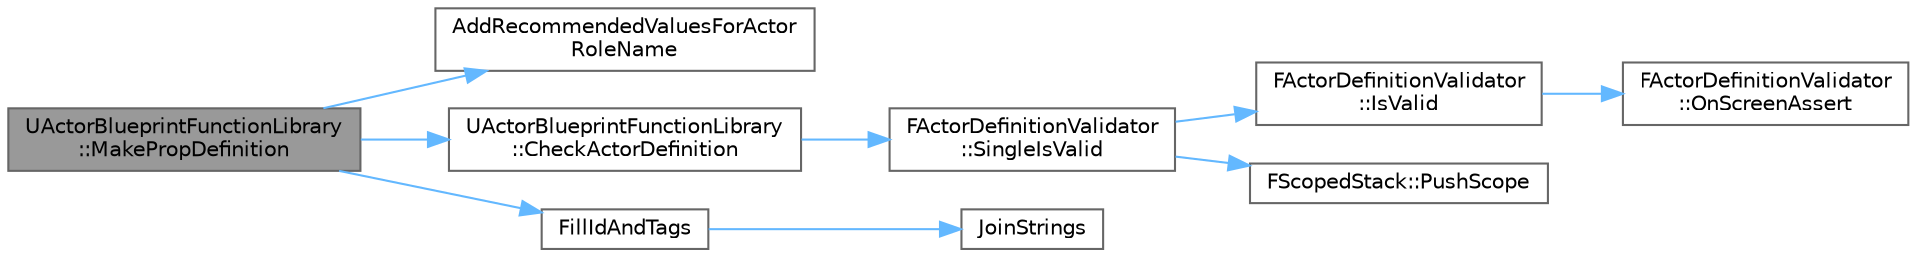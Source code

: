digraph "UActorBlueprintFunctionLibrary::MakePropDefinition"
{
 // INTERACTIVE_SVG=YES
 // LATEX_PDF_SIZE
  bgcolor="transparent";
  edge [fontname=Helvetica,fontsize=10,labelfontname=Helvetica,labelfontsize=10];
  node [fontname=Helvetica,fontsize=10,shape=box,height=0.2,width=0.4];
  rankdir="LR";
  Node1 [id="Node000001",label="UActorBlueprintFunctionLibrary\l::MakePropDefinition",height=0.2,width=0.4,color="gray40", fillcolor="grey60", style="filled", fontcolor="black",tooltip=" "];
  Node1 -> Node2 [id="edge1_Node000001_Node000002",color="steelblue1",style="solid",tooltip=" "];
  Node2 [id="Node000002",label="AddRecommendedValuesForActor\lRoleName",height=0.2,width=0.4,color="grey40", fillcolor="white", style="filled",URL="$dd/d08/ActorBlueprintFunctionLibrary_8cpp.html#aa78370da636cce42456e98d7c2c570cb",tooltip=" "];
  Node1 -> Node3 [id="edge2_Node000001_Node000003",color="steelblue1",style="solid",tooltip=" "];
  Node3 [id="Node000003",label="UActorBlueprintFunctionLibrary\l::CheckActorDefinition",height=0.2,width=0.4,color="grey40", fillcolor="white", style="filled",URL="$dd/da3/classUActorBlueprintFunctionLibrary.html#afa4aba6393bb016000f71bd60d2e2f12",tooltip="Return whether the actor definition is valid. Prints all the errors found."];
  Node3 -> Node4 [id="edge3_Node000003_Node000004",color="steelblue1",style="solid",tooltip=" "];
  Node4 [id="Node000004",label="FActorDefinitionValidator\l::SingleIsValid",height=0.2,width=0.4,color="grey40", fillcolor="white", style="filled",URL="$dd/d10/classFActorDefinitionValidator.html#a2dbfbc4af402b42b6c351adf8f9e4ebd",tooltip="Validate ActorDefinition and display messages on error."];
  Node4 -> Node5 [id="edge4_Node000004_Node000005",color="steelblue1",style="solid",tooltip=" "];
  Node5 [id="Node000005",label="FActorDefinitionValidator\l::IsValid",height=0.2,width=0.4,color="grey40", fillcolor="white", style="filled",URL="$dd/d10/classFActorDefinitionValidator.html#a4079e0ecc2f4724dac9ec84d39c14e0b",tooltip=" "];
  Node5 -> Node6 [id="edge5_Node000005_Node000006",color="steelblue1",style="solid",tooltip=" "];
  Node6 [id="Node000006",label="FActorDefinitionValidator\l::OnScreenAssert",height=0.2,width=0.4,color="grey40", fillcolor="white", style="filled",URL="$dd/d10/classFActorDefinitionValidator.html#a1a9cb1a9ebc0fe33d2e1afa9ba070b42",tooltip="If Predicate is false, print an error message."];
  Node4 -> Node7 [id="edge6_Node000004_Node000007",color="steelblue1",style="solid",tooltip=" "];
  Node7 [id="Node000007",label="FScopedStack::PushScope",height=0.2,width=0.4,color="grey40", fillcolor="white", style="filled",URL="$d0/d93/classFScopedStack.html#a13ceb40b7471d2694408ddcbc55073f1",tooltip="Push this scope into the stack."];
  Node1 -> Node8 [id="edge7_Node000001_Node000008",color="steelblue1",style="solid",tooltip=" "];
  Node8 [id="Node000008",label="FillIdAndTags",height=0.2,width=0.4,color="grey40", fillcolor="white", style="filled",URL="$dd/d08/ActorBlueprintFunctionLibrary_8cpp.html#ac988c3d668858d9fd2b0c5b5459a18bb",tooltip="============================================================================"];
  Node8 -> Node9 [id="edge8_Node000008_Node000009",color="steelblue1",style="solid",tooltip=" "];
  Node9 [id="Node000009",label="JoinStrings",height=0.2,width=0.4,color="grey40", fillcolor="white", style="filled",URL="$dd/d08/ActorBlueprintFunctionLibrary_8cpp.html#a020aba9c95ef055f7da8709737ef5640",tooltip=" "];
}
